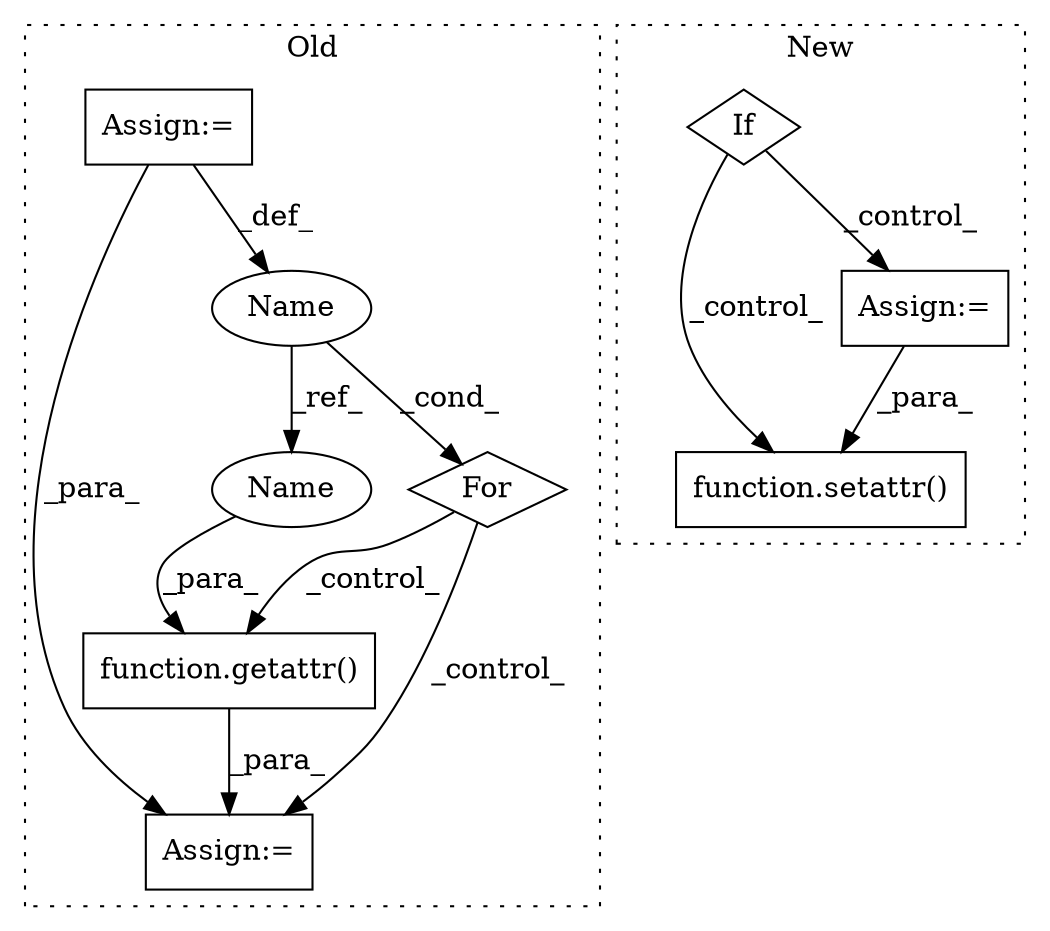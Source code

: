 digraph G {
subgraph cluster0 {
1 [label="function.getattr()" a="75" s="12503,12528" l="8,1" shape="box"];
3 [label="Assign:=" a="68" s="12500" l="3" shape="box"];
5 [label="Name" a="87" s="12444" l="4" shape="ellipse"];
7 [label="For" a="107" s="12440,12467" l="4,22" shape="diamond"];
8 [label="Assign:=" a="68" s="12405" l="3" shape="box"];
9 [label="Name" a="87" s="12524" l="4" shape="ellipse"];
label = "Old";
style="dotted";
}
subgraph cluster1 {
2 [label="function.setattr()" a="75" s="12981,13008" l="8,1" shape="box"];
4 [label="Assign:=" a="68" s="12850" l="3" shape="box"];
6 [label="If" a="96" s="12317" l="3" shape="diamond"];
label = "New";
style="dotted";
}
1 -> 3 [label="_para_"];
4 -> 2 [label="_para_"];
5 -> 9 [label="_ref_"];
5 -> 7 [label="_cond_"];
6 -> 2 [label="_control_"];
6 -> 4 [label="_control_"];
7 -> 3 [label="_control_"];
7 -> 1 [label="_control_"];
8 -> 3 [label="_para_"];
8 -> 5 [label="_def_"];
9 -> 1 [label="_para_"];
}